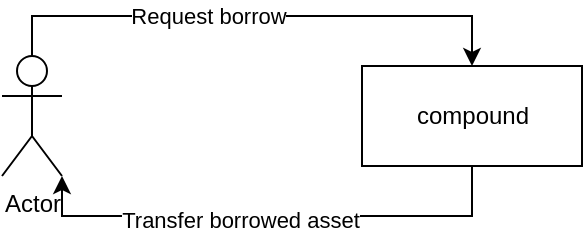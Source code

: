 <mxfile>
    <diagram id="HJM16gvdwXyBTAweGnDq" name="Page-1">
        <mxGraphModel dx="2011" dy="785" grid="1" gridSize="10" guides="1" tooltips="1" connect="1" arrows="1" fold="1" page="1" pageScale="1" pageWidth="850" pageHeight="1100" math="0" shadow="0">
            <root>
                <mxCell id="0"/>
                <mxCell id="1" parent="0"/>
                <mxCell id="4" style="edgeStyle=orthogonalEdgeStyle;rounded=0;orthogonalLoop=1;jettySize=auto;html=1;entryX=0.5;entryY=0;entryDx=0;entryDy=0;" edge="1" parent="1" source="2" target="3">
                    <mxGeometry relative="1" as="geometry">
                        <Array as="points">
                            <mxPoint x="85" y="40"/>
                            <mxPoint x="305" y="40"/>
                        </Array>
                    </mxGeometry>
                </mxCell>
                <mxCell id="5" value="Request borrow" style="edgeLabel;html=1;align=center;verticalAlign=middle;resizable=0;points=[];" vertex="1" connectable="0" parent="4">
                    <mxGeometry x="-0.185" relative="1" as="geometry">
                        <mxPoint as="offset"/>
                    </mxGeometry>
                </mxCell>
                <mxCell id="2" value="Actor" style="shape=umlActor;verticalLabelPosition=bottom;verticalAlign=top;html=1;" vertex="1" parent="1">
                    <mxGeometry x="70" y="60" width="30" height="60" as="geometry"/>
                </mxCell>
                <mxCell id="6" style="edgeStyle=orthogonalEdgeStyle;rounded=0;orthogonalLoop=1;jettySize=auto;html=1;entryX=1;entryY=1;entryDx=0;entryDy=0;entryPerimeter=0;exitX=0.5;exitY=1;exitDx=0;exitDy=0;" edge="1" parent="1" source="3" target="2">
                    <mxGeometry relative="1" as="geometry"/>
                </mxCell>
                <mxCell id="7" value="Transfer borrowed asset" style="edgeLabel;html=1;align=center;verticalAlign=middle;resizable=0;points=[];" vertex="1" connectable="0" parent="6">
                    <mxGeometry x="0.128" y="2" relative="1" as="geometry">
                        <mxPoint as="offset"/>
                    </mxGeometry>
                </mxCell>
                <mxCell id="3" value="compound" style="html=1;" vertex="1" parent="1">
                    <mxGeometry x="250" y="65" width="110" height="50" as="geometry"/>
                </mxCell>
            </root>
        </mxGraphModel>
    </diagram>
</mxfile>
